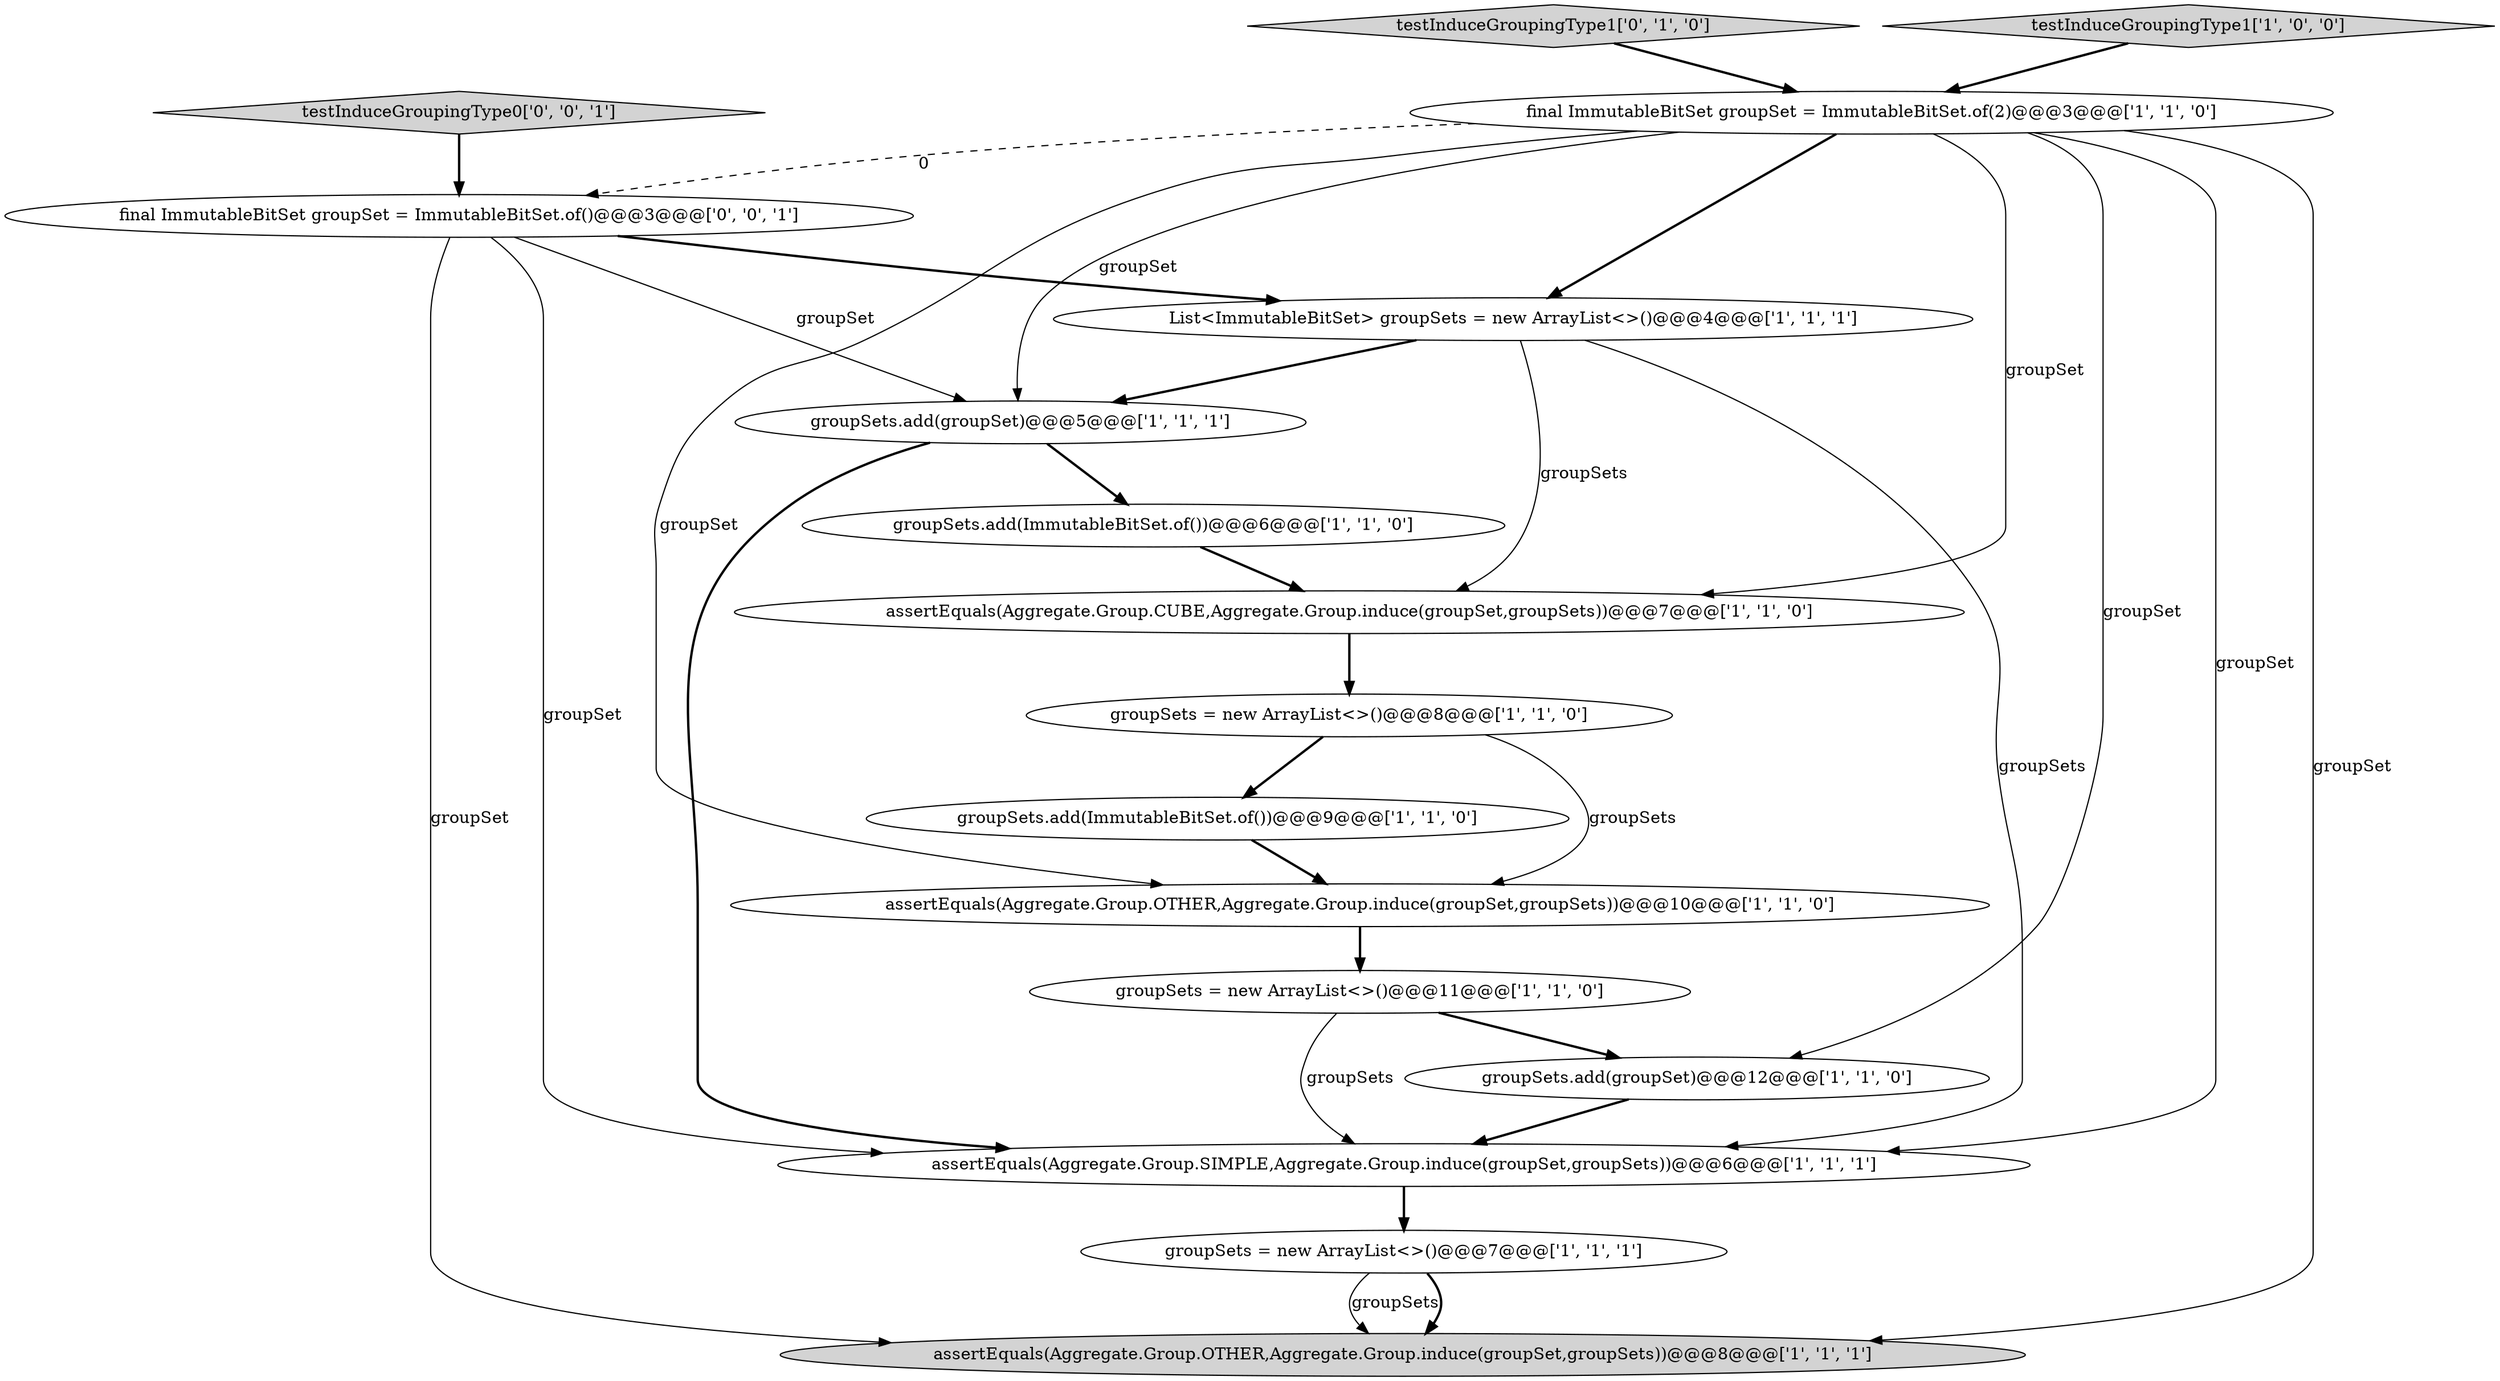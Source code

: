 digraph {
7 [style = filled, label = "groupSets.add(ImmutableBitSet.of())@@@6@@@['1', '1', '0']", fillcolor = white, shape = ellipse image = "AAA0AAABBB1BBB"];
5 [style = filled, label = "groupSets = new ArrayList<>()@@@11@@@['1', '1', '0']", fillcolor = white, shape = ellipse image = "AAA0AAABBB1BBB"];
14 [style = filled, label = "testInduceGroupingType1['0', '1', '0']", fillcolor = lightgray, shape = diamond image = "AAA0AAABBB2BBB"];
3 [style = filled, label = "List<ImmutableBitSet> groupSets = new ArrayList<>()@@@4@@@['1', '1', '1']", fillcolor = white, shape = ellipse image = "AAA0AAABBB1BBB"];
6 [style = filled, label = "final ImmutableBitSet groupSet = ImmutableBitSet.of(2)@@@3@@@['1', '1', '0']", fillcolor = white, shape = ellipse image = "AAA0AAABBB1BBB"];
15 [style = filled, label = "testInduceGroupingType0['0', '0', '1']", fillcolor = lightgray, shape = diamond image = "AAA0AAABBB3BBB"];
1 [style = filled, label = "assertEquals(Aggregate.Group.CUBE,Aggregate.Group.induce(groupSet,groupSets))@@@7@@@['1', '1', '0']", fillcolor = white, shape = ellipse image = "AAA0AAABBB1BBB"];
0 [style = filled, label = "assertEquals(Aggregate.Group.OTHER,Aggregate.Group.induce(groupSet,groupSets))@@@8@@@['1', '1', '1']", fillcolor = lightgray, shape = ellipse image = "AAA0AAABBB1BBB"];
4 [style = filled, label = "groupSets = new ArrayList<>()@@@8@@@['1', '1', '0']", fillcolor = white, shape = ellipse image = "AAA0AAABBB1BBB"];
12 [style = filled, label = "assertEquals(Aggregate.Group.SIMPLE,Aggregate.Group.induce(groupSet,groupSets))@@@6@@@['1', '1', '1']", fillcolor = white, shape = ellipse image = "AAA0AAABBB1BBB"];
9 [style = filled, label = "testInduceGroupingType1['1', '0', '0']", fillcolor = lightgray, shape = diamond image = "AAA0AAABBB1BBB"];
11 [style = filled, label = "groupSets.add(groupSet)@@@5@@@['1', '1', '1']", fillcolor = white, shape = ellipse image = "AAA0AAABBB1BBB"];
16 [style = filled, label = "final ImmutableBitSet groupSet = ImmutableBitSet.of()@@@3@@@['0', '0', '1']", fillcolor = white, shape = ellipse image = "AAA0AAABBB3BBB"];
10 [style = filled, label = "groupSets.add(groupSet)@@@12@@@['1', '1', '0']", fillcolor = white, shape = ellipse image = "AAA0AAABBB1BBB"];
8 [style = filled, label = "groupSets.add(ImmutableBitSet.of())@@@9@@@['1', '1', '0']", fillcolor = white, shape = ellipse image = "AAA0AAABBB1BBB"];
2 [style = filled, label = "assertEquals(Aggregate.Group.OTHER,Aggregate.Group.induce(groupSet,groupSets))@@@10@@@['1', '1', '0']", fillcolor = white, shape = ellipse image = "AAA0AAABBB1BBB"];
13 [style = filled, label = "groupSets = new ArrayList<>()@@@7@@@['1', '1', '1']", fillcolor = white, shape = ellipse image = "AAA0AAABBB1BBB"];
16->3 [style = bold, label=""];
6->3 [style = bold, label=""];
5->10 [style = bold, label=""];
1->4 [style = bold, label=""];
13->0 [style = solid, label="groupSets"];
2->5 [style = bold, label=""];
7->1 [style = bold, label=""];
16->0 [style = solid, label="groupSet"];
16->11 [style = solid, label="groupSet"];
16->12 [style = solid, label="groupSet"];
3->1 [style = solid, label="groupSets"];
5->12 [style = solid, label="groupSets"];
6->12 [style = solid, label="groupSet"];
3->11 [style = bold, label=""];
6->2 [style = solid, label="groupSet"];
11->12 [style = bold, label=""];
3->12 [style = solid, label="groupSets"];
6->10 [style = solid, label="groupSet"];
15->16 [style = bold, label=""];
9->6 [style = bold, label=""];
12->13 [style = bold, label=""];
6->16 [style = dashed, label="0"];
8->2 [style = bold, label=""];
10->12 [style = bold, label=""];
4->8 [style = bold, label=""];
6->1 [style = solid, label="groupSet"];
6->11 [style = solid, label="groupSet"];
6->0 [style = solid, label="groupSet"];
4->2 [style = solid, label="groupSets"];
14->6 [style = bold, label=""];
11->7 [style = bold, label=""];
13->0 [style = bold, label=""];
}
